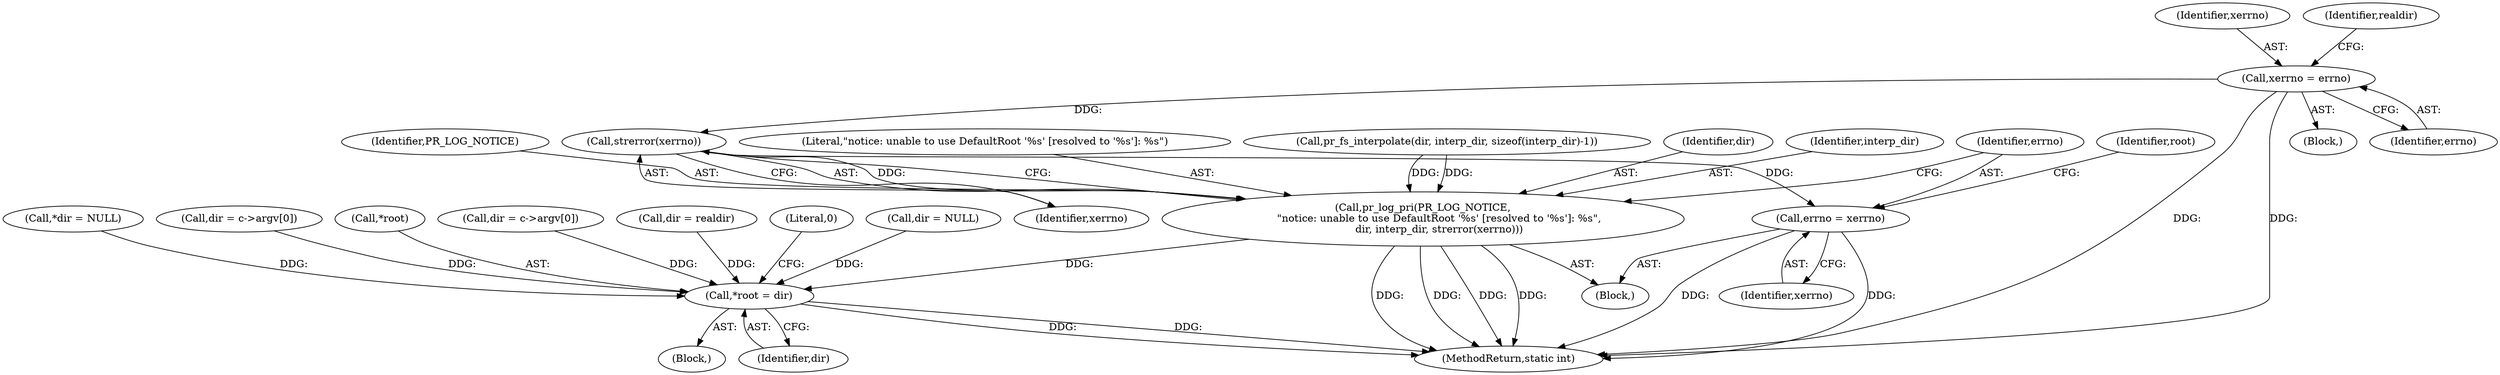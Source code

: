 digraph "0_proftpd_ecff21e0d0e84f35c299ef91d7fda088e516d4ed@API" {
"1000342" [label="(Call,strerror(xerrno))"];
"1000311" [label="(Call,xerrno = errno)"];
"1000337" [label="(Call,pr_log_pri(PR_LOG_NOTICE,\n          \"notice: unable to use DefaultRoot '%s' [resolved to '%s']: %s\",\n          dir, interp_dir, strerror(xerrno)))"];
"1000347" [label="(Call,*root = dir)"];
"1000344" [label="(Call,errno = xerrno)"];
"1000209" [label="(Block,)"];
"1000311" [label="(Call,xerrno = errno)"];
"1000321" [label="(Block,)"];
"1000340" [label="(Identifier,dir)"];
"1000341" [label="(Identifier,interp_dir)"];
"1000161" [label="(Call,dir = c->argv[0])"];
"1000330" [label="(Call,pr_fs_interpolate(dir, interp_dir, sizeof(interp_dir)-1))"];
"1000338" [label="(Identifier,PR_LOG_NOTICE)"];
"1000317" [label="(Call,dir = realdir)"];
"1000345" [label="(Identifier,errno)"];
"1000313" [label="(Identifier,errno)"];
"1000344" [label="(Call,errno = xerrno)"];
"1000349" [label="(Identifier,root)"];
"1000342" [label="(Call,strerror(xerrno))"];
"1000312" [label="(Identifier,xerrno)"];
"1000110" [label="(Block,)"];
"1000352" [label="(Literal,0)"];
"1000205" [label="(Call,dir = NULL)"];
"1000337" [label="(Call,pr_log_pri(PR_LOG_NOTICE,\n          \"notice: unable to use DefaultRoot '%s' [resolved to '%s']: %s\",\n          dir, interp_dir, strerror(xerrno)))"];
"1000347" [label="(Call,*root = dir)"];
"1000315" [label="(Identifier,realdir)"];
"1000353" [label="(MethodReturn,static int)"];
"1000116" [label="(Call,*dir = NULL)"];
"1000343" [label="(Identifier,xerrno)"];
"1000339" [label="(Literal,\"notice: unable to use DefaultRoot '%s' [resolved to '%s']: %s\")"];
"1000346" [label="(Identifier,xerrno)"];
"1000140" [label="(Call,dir = c->argv[0])"];
"1000348" [label="(Call,*root)"];
"1000350" [label="(Identifier,dir)"];
"1000342" -> "1000337"  [label="AST: "];
"1000342" -> "1000343"  [label="CFG: "];
"1000343" -> "1000342"  [label="AST: "];
"1000337" -> "1000342"  [label="CFG: "];
"1000342" -> "1000337"  [label="DDG: "];
"1000311" -> "1000342"  [label="DDG: "];
"1000342" -> "1000344"  [label="DDG: "];
"1000311" -> "1000209"  [label="AST: "];
"1000311" -> "1000313"  [label="CFG: "];
"1000312" -> "1000311"  [label="AST: "];
"1000313" -> "1000311"  [label="AST: "];
"1000315" -> "1000311"  [label="CFG: "];
"1000311" -> "1000353"  [label="DDG: "];
"1000311" -> "1000353"  [label="DDG: "];
"1000337" -> "1000321"  [label="AST: "];
"1000338" -> "1000337"  [label="AST: "];
"1000339" -> "1000337"  [label="AST: "];
"1000340" -> "1000337"  [label="AST: "];
"1000341" -> "1000337"  [label="AST: "];
"1000345" -> "1000337"  [label="CFG: "];
"1000337" -> "1000353"  [label="DDG: "];
"1000337" -> "1000353"  [label="DDG: "];
"1000337" -> "1000353"  [label="DDG: "];
"1000337" -> "1000353"  [label="DDG: "];
"1000330" -> "1000337"  [label="DDG: "];
"1000330" -> "1000337"  [label="DDG: "];
"1000337" -> "1000347"  [label="DDG: "];
"1000347" -> "1000110"  [label="AST: "];
"1000347" -> "1000350"  [label="CFG: "];
"1000348" -> "1000347"  [label="AST: "];
"1000350" -> "1000347"  [label="AST: "];
"1000352" -> "1000347"  [label="CFG: "];
"1000347" -> "1000353"  [label="DDG: "];
"1000347" -> "1000353"  [label="DDG: "];
"1000116" -> "1000347"  [label="DDG: "];
"1000317" -> "1000347"  [label="DDG: "];
"1000161" -> "1000347"  [label="DDG: "];
"1000205" -> "1000347"  [label="DDG: "];
"1000140" -> "1000347"  [label="DDG: "];
"1000344" -> "1000321"  [label="AST: "];
"1000344" -> "1000346"  [label="CFG: "];
"1000345" -> "1000344"  [label="AST: "];
"1000346" -> "1000344"  [label="AST: "];
"1000349" -> "1000344"  [label="CFG: "];
"1000344" -> "1000353"  [label="DDG: "];
"1000344" -> "1000353"  [label="DDG: "];
}
